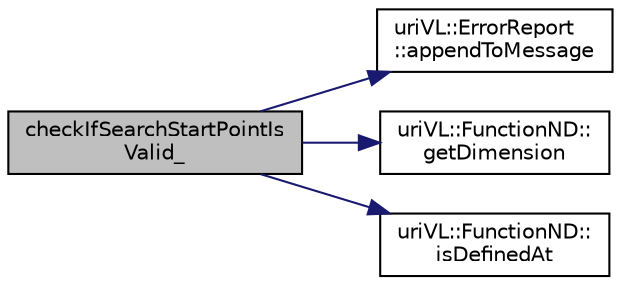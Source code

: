 digraph "checkIfSearchStartPointIsValid_"
{
  edge [fontname="Helvetica",fontsize="10",labelfontname="Helvetica",labelfontsize="10"];
  node [fontname="Helvetica",fontsize="10",shape=record];
  rankdir="LR";
  Node1 [label="checkIfSearchStartPointIs\lValid_",height=0.2,width=0.4,color="black", fillcolor="grey75", style="filled", fontcolor="black"];
  Node1 -> Node2 [color="midnightblue",fontsize="10",style="solid",fontname="Helvetica"];
  Node2 [label="uriVL::ErrorReport\l::appendToMessage",height=0.2,width=0.4,color="black", fillcolor="white", style="filled",URL="$classuriVL_1_1ErrorReport.html#a65100d12091947d1df26c38f48058569",tooltip="Appends a string to the error message. "];
  Node1 -> Node3 [color="midnightblue",fontsize="10",style="solid",fontname="Helvetica"];
  Node3 [label="uriVL::FunctionND::\lgetDimension",height=0.2,width=0.4,color="black", fillcolor="white", style="filled",URL="$classuriVL_1_1FunctionND.html#a4d6cf357bf7eb7fd7d87dc9d7d631d8f",tooltip="Returns the dimension of this function&#39;s domain. "];
  Node1 -> Node4 [color="midnightblue",fontsize="10",style="solid",fontname="Helvetica"];
  Node4 [label="uriVL::FunctionND::\lisDefinedAt",height=0.2,width=0.4,color="black", fillcolor="white", style="filled",URL="$classuriVL_1_1FunctionND.html#a21c18621419fcc5e1e094627798bcf15",tooltip="Indicates whther a point is within the domain of definition of this function. "];
}

